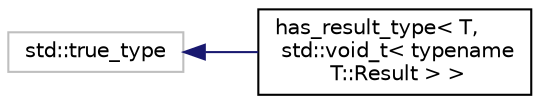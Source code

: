 digraph "Graphical Class Hierarchy"
{
 // LATEX_PDF_SIZE
  edge [fontname="Helvetica",fontsize="10",labelfontname="Helvetica",labelfontsize="10"];
  node [fontname="Helvetica",fontsize="10",shape=record];
  rankdir="LR";
  Node100 [label="std::true_type",height=0.2,width=0.4,color="grey75", fillcolor="white", style="filled",tooltip=" "];
  Node100 -> Node0 [dir="back",color="midnightblue",fontsize="10",style="solid",fontname="Helvetica"];
  Node0 [label="has_result_type\< T,\l std::void_t\< typename\l T::Result \> \>",height=0.2,width=0.4,color="black", fillcolor="white", style="filled",URL="$structhas__result__type_3_01T_00_01std_1_1void__t_3_01typename_01T_1_1Result_01_4_01_4.html",tooltip=" "];
}
